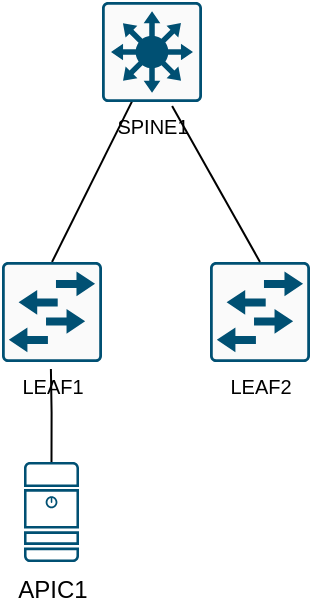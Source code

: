 <mxfile version="22.1.3" type="device" pages="2">
  <diagram name="Fabric" id="OIPJMWk6n2MAYTslY0qE">
    <mxGraphModel dx="1112" dy="610" grid="1" gridSize="10" guides="1" tooltips="1" connect="1" arrows="1" fold="1" page="1" pageScale="1" pageWidth="827" pageHeight="1169" math="0" shadow="0">
      <root>
        <mxCell id="0" />
        <mxCell id="1" parent="0" />
        <mxCell id="PzM4Yw7L1jjKBA7LwHpk-8" style="edgeStyle=none;rounded=0;orthogonalLoop=1;jettySize=auto;html=1;exitX=0.5;exitY=0;exitDx=0;exitDy=0;exitPerimeter=0;endArrow=none;endFill=0;entryX=0.309;entryY=0.976;entryDx=0;entryDy=0;entryPerimeter=0;fontSize=10;" parent="1" source="PzM4Yw7L1jjKBA7LwHpk-2" target="PzM4Yw7L1jjKBA7LwHpk-1" edge="1">
          <mxGeometry relative="1" as="geometry">
            <mxPoint x="330" y="240" as="targetPoint" />
          </mxGeometry>
        </mxCell>
        <mxCell id="PzM4Yw7L1jjKBA7LwHpk-2" value="LEAF1" style="sketch=0;points=[[0.015,0.015,0],[0.985,0.015,0],[0.985,0.985,0],[0.015,0.985,0],[0.25,0,0],[0.5,0,0],[0.75,0,0],[1,0.25,0],[1,0.5,0],[1,0.75,0],[0.75,1,0],[0.5,1,0],[0.25,1,0],[0,0.75,0],[0,0.5,0],[0,0.25,0]];verticalLabelPosition=bottom;html=1;verticalAlign=top;aspect=fixed;align=center;pointerEvents=1;shape=mxgraph.cisco19.rect;prIcon=workgroup_switch;fillColor=#FAFAFA;strokeColor=#005073;fontSize=10;" parent="1" vertex="1">
          <mxGeometry x="230" y="330" width="50" height="50" as="geometry" />
        </mxCell>
        <mxCell id="PzM4Yw7L1jjKBA7LwHpk-4" value="LEAF2" style="sketch=0;points=[[0.015,0.015,0],[0.985,0.015,0],[0.985,0.985,0],[0.015,0.985,0],[0.25,0,0],[0.5,0,0],[0.75,0,0],[1,0.25,0],[1,0.5,0],[1,0.75,0],[0.75,1,0],[0.5,1,0],[0.25,1,0],[0,0.75,0],[0,0.5,0],[0,0.25,0]];verticalLabelPosition=bottom;html=1;verticalAlign=top;aspect=fixed;align=center;pointerEvents=1;shape=mxgraph.cisco19.rect;prIcon=workgroup_switch;fillColor=#FAFAFA;strokeColor=#005073;fontSize=10;" parent="1" vertex="1">
          <mxGeometry x="334" y="330" width="50" height="50" as="geometry" />
        </mxCell>
        <mxCell id="PzM4Yw7L1jjKBA7LwHpk-11" style="edgeStyle=none;rounded=0;orthogonalLoop=1;jettySize=auto;html=1;exitX=0.5;exitY=0;exitDx=0;exitDy=0;exitPerimeter=0;entryX=0.701;entryY=1.04;entryDx=0;entryDy=0;entryPerimeter=0;endArrow=none;endFill=0;fontSize=10;" parent="1" source="PzM4Yw7L1jjKBA7LwHpk-4" target="PzM4Yw7L1jjKBA7LwHpk-1" edge="1">
          <mxGeometry relative="1" as="geometry" />
        </mxCell>
        <mxCell id="PzM4Yw7L1jjKBA7LwHpk-1" value="SPINE1" style="sketch=0;points=[[0.015,0.015,0],[0.985,0.015,0],[0.985,0.985,0],[0.015,0.985,0],[0.25,0,0],[0.5,0,0],[0.75,0,0],[1,0.25,0],[1,0.5,0],[1,0.75,0],[0.75,1,0],[0.5,1,0],[0.25,1,0],[0,0.75,0],[0,0.5,0],[0,0.25,0]];verticalLabelPosition=bottom;html=1;verticalAlign=top;aspect=fixed;align=center;pointerEvents=1;shape=mxgraph.cisco19.rect;prIcon=l3_switch;fillColor=#FAFAFA;strokeColor=#005073;fontSize=10;" parent="1" vertex="1">
          <mxGeometry x="280" y="200" width="50" height="50" as="geometry" />
        </mxCell>
        <mxCell id="Bby_qhcTCkHqQ1vZCkiB-2" value="APIC1" style="sketch=0;points=[[0.015,0.015,0],[0.985,0.015,0],[0.985,0.985,0],[0.015,0.985,0],[0.25,0,0],[0.5,0,0],[0.75,0,0],[1,0.25,0],[1,0.5,0],[1,0.75,0],[0.75,1,0],[0.5,1,0],[0.25,1,0],[0,0.75,0],[0,0.5,0],[0,0.25,0]];verticalLabelPosition=bottom;html=1;verticalAlign=top;aspect=fixed;align=center;pointerEvents=1;shape=mxgraph.cisco19.server;fillColor=#005073;strokeColor=none;" vertex="1" parent="1">
          <mxGeometry x="241" y="430" width="27.5" height="50" as="geometry" />
        </mxCell>
        <mxCell id="Bby_qhcTCkHqQ1vZCkiB-3" style="edgeStyle=orthogonalEdgeStyle;rounded=0;orthogonalLoop=1;jettySize=auto;html=1;exitX=0.5;exitY=0;exitDx=0;exitDy=0;exitPerimeter=0;entryX=0.489;entryY=1.069;entryDx=0;entryDy=0;entryPerimeter=0;endArrow=none;endFill=0;" edge="1" parent="1" source="Bby_qhcTCkHqQ1vZCkiB-2" target="PzM4Yw7L1jjKBA7LwHpk-2">
          <mxGeometry relative="1" as="geometry" />
        </mxCell>
      </root>
    </mxGraphModel>
  </diagram>
  <diagram id="nBC4kXDsKFdMpgowvClM" name="Tenants">
    <mxGraphModel dx="570" dy="313" grid="1" gridSize="10" guides="1" tooltips="1" connect="1" arrows="1" fold="1" page="1" pageScale="1" pageWidth="827" pageHeight="1169" math="0" shadow="0">
      <root>
        <mxCell id="0" />
        <mxCell id="1" parent="0" />
        <mxCell id="jl3WwSV1_X9RbyCpQwBn-3" value="" style="rounded=1;whiteSpace=wrap;html=1;strokeColor=#660066;" vertex="1" parent="1">
          <mxGeometry x="440" y="270" width="160" height="175" as="geometry" />
        </mxCell>
        <mxCell id="jl3WwSV1_X9RbyCpQwBn-4" value="TENANTn" style="text;html=1;align=center;verticalAlign=middle;resizable=0;points=[];autosize=1;strokeColor=none;fillColor=none;fontColor=#660066;" vertex="1" parent="1">
          <mxGeometry x="480" y="247.5" width="80" height="30" as="geometry" />
        </mxCell>
        <mxCell id="jl3WwSV1_X9RbyCpQwBn-1" value="" style="rounded=1;whiteSpace=wrap;html=1;strokeColor=#990000;" vertex="1" parent="1">
          <mxGeometry x="120" y="270" width="160" height="175" as="geometry" />
        </mxCell>
        <mxCell id="gHcmGsEf7F4D5HZ_kAoh-1" value="App" style="sketch=0;points=[[0.015,0.015,0],[0.985,0.015,0],[0.985,0.985,0],[0.015,0.985,0],[0.25,0,0],[0.5,0,0],[0.75,0,0],[1,0.25,0],[1,0.5,0],[1,0.75,0],[0.75,1,0],[0.5,1,0],[0.25,1,0],[0,0.75,0],[0,0.5,0],[0,0.25,0]];verticalLabelPosition=bottom;html=1;verticalAlign=top;aspect=fixed;align=center;pointerEvents=1;shape=mxgraph.cisco19.server;fillColor=#005073;strokeColor=none;" vertex="1" parent="1">
          <mxGeometry x="130" y="280" width="27.5" height="50" as="geometry" />
        </mxCell>
        <mxCell id="gHcmGsEf7F4D5HZ_kAoh-2" value="DB" style="sketch=0;points=[[0.015,0.015,0],[0.985,0.015,0],[0.985,0.985,0],[0.015,0.985,0],[0.25,0,0],[0.5,0,0],[0.75,0,0],[1,0.25,0],[1,0.5,0],[1,0.75,0],[0.75,1,0],[0.5,1,0],[0.25,1,0],[0,0.75,0],[0,0.5,0],[0,0.25,0]];verticalLabelPosition=bottom;html=1;verticalAlign=top;aspect=fixed;align=center;pointerEvents=1;shape=mxgraph.cisco19.server;fillColor=#005073;strokeColor=none;" vertex="1" parent="1">
          <mxGeometry x="130" y="370" width="27.5" height="50" as="geometry" />
        </mxCell>
        <mxCell id="gHcmGsEf7F4D5HZ_kAoh-3" value="" style="sketch=0;points=[[0.015,0.015,0],[0.985,0.015,0],[0.985,0.985,0],[0.015,0.985,0],[0.25,0,0],[0.5,0,0],[0.75,0,0],[1,0.25,0],[1,0.5,0],[1,0.75,0],[0.75,1,0],[0.5,1,0],[0.25,1,0],[0,0.75,0],[0,0.5,0],[0,0.25,0]];verticalLabelPosition=bottom;html=1;verticalAlign=top;aspect=fixed;align=center;pointerEvents=1;shape=mxgraph.cisco19.rect;prIcon=firewall;fillColor=#FAFAFA;strokeColor=#005073;" vertex="1" parent="1">
          <mxGeometry x="200" y="320" width="64" height="50" as="geometry" />
        </mxCell>
        <mxCell id="gHcmGsEf7F4D5HZ_kAoh-6" value="Internet" style="ellipse;shape=cloud;whiteSpace=wrap;html=1;" vertex="1" parent="1">
          <mxGeometry x="293" y="140" width="120" height="80" as="geometry" />
        </mxCell>
        <mxCell id="gHcmGsEf7F4D5HZ_kAoh-7" value="" style="sketch=0;points=[[0.015,0.015,0],[0.985,0.015,0],[0.985,0.985,0],[0.015,0.985,0],[0.25,0,0],[0.5,0,0],[0.75,0,0],[1,0.25,0],[1,0.5,0],[1,0.75,0],[0.75,1,0],[0.5,1,0],[0.25,1,0],[0,0.75,0],[0,0.5,0],[0,0.25,0]];verticalLabelPosition=bottom;html=1;verticalAlign=top;aspect=fixed;align=center;pointerEvents=1;shape=mxgraph.cisco19.rect;prIcon=firewall;fillColor=#FAFAFA;strokeColor=#005073;" vertex="1" parent="1">
          <mxGeometry x="450" y="320" width="64" height="50" as="geometry" />
        </mxCell>
        <mxCell id="gHcmGsEf7F4D5HZ_kAoh-8" value="App" style="sketch=0;points=[[0.015,0.015,0],[0.985,0.015,0],[0.985,0.985,0],[0.015,0.985,0],[0.25,0,0],[0.5,0,0],[0.75,0,0],[1,0.25,0],[1,0.5,0],[1,0.75,0],[0.75,1,0],[0.5,1,0],[0.25,1,0],[0,0.75,0],[0,0.5,0],[0,0.25,0]];verticalLabelPosition=bottom;html=1;verticalAlign=top;aspect=fixed;align=center;pointerEvents=1;shape=mxgraph.cisco19.server;fillColor=#005073;strokeColor=none;" vertex="1" parent="1">
          <mxGeometry x="560" y="280" width="27.5" height="50" as="geometry" />
        </mxCell>
        <mxCell id="gHcmGsEf7F4D5HZ_kAoh-9" value="DB" style="sketch=0;points=[[0.015,0.015,0],[0.985,0.015,0],[0.985,0.985,0],[0.015,0.985,0],[0.25,0,0],[0.5,0,0],[0.75,0,0],[1,0.25,0],[1,0.5,0],[1,0.75,0],[0.75,1,0],[0.5,1,0],[0.25,1,0],[0,0.75,0],[0,0.5,0],[0,0.25,0]];verticalLabelPosition=bottom;html=1;verticalAlign=top;aspect=fixed;align=center;pointerEvents=1;shape=mxgraph.cisco19.server;fillColor=#005073;strokeColor=none;" vertex="1" parent="1">
          <mxGeometry x="560" y="370" width="27.5" height="50" as="geometry" />
        </mxCell>
        <mxCell id="gHcmGsEf7F4D5HZ_kAoh-10" value="PROD" style="rounded=0;orthogonalLoop=1;jettySize=auto;html=1;exitX=1;exitY=0.5;exitDx=0;exitDy=0;exitPerimeter=0;endArrow=none;endFill=0;entryX=0;entryY=0.75;entryDx=0;entryDy=0;entryPerimeter=0;" edge="1" parent="1" source="gHcmGsEf7F4D5HZ_kAoh-2" target="gHcmGsEf7F4D5HZ_kAoh-3">
          <mxGeometry relative="1" as="geometry">
            <mxPoint x="197" y="355" as="targetPoint" />
          </mxGeometry>
        </mxCell>
        <mxCell id="gHcmGsEf7F4D5HZ_kAoh-11" style="rounded=0;orthogonalLoop=1;jettySize=auto;html=1;exitX=1;exitY=0.5;exitDx=0;exitDy=0;exitPerimeter=0;entryX=0;entryY=0.25;entryDx=0;entryDy=0;entryPerimeter=0;endArrow=none;endFill=0;" edge="1" parent="1" source="gHcmGsEf7F4D5HZ_kAoh-1" target="gHcmGsEf7F4D5HZ_kAoh-3">
          <mxGeometry relative="1" as="geometry" />
        </mxCell>
        <mxCell id="gHcmGsEf7F4D5HZ_kAoh-12" value="DMZ" style="edgeLabel;html=1;align=center;verticalAlign=middle;resizable=0;points=[];" vertex="1" connectable="0" parent="gHcmGsEf7F4D5HZ_kAoh-11">
          <mxGeometry x="-0.062" relative="1" as="geometry">
            <mxPoint as="offset" />
          </mxGeometry>
        </mxCell>
        <mxCell id="gHcmGsEf7F4D5HZ_kAoh-13" value="INTRA" style="rounded=0;orthogonalLoop=1;jettySize=auto;html=1;exitX=1;exitY=0.25;exitDx=0;exitDy=0;exitPerimeter=0;entryX=0;entryY=0.5;entryDx=0;entryDy=0;entryPerimeter=0;endArrow=none;endFill=0;" edge="1" parent="1" source="gHcmGsEf7F4D5HZ_kAoh-7" target="gHcmGsEf7F4D5HZ_kAoh-8">
          <mxGeometry relative="1" as="geometry" />
        </mxCell>
        <mxCell id="gHcmGsEf7F4D5HZ_kAoh-14" style="rounded=0;orthogonalLoop=1;jettySize=auto;html=1;exitX=1.002;exitY=0.602;exitDx=0;exitDy=0;exitPerimeter=0;entryX=-0.14;entryY=0.494;entryDx=0;entryDy=0;entryPerimeter=0;endArrow=none;endFill=0;" edge="1" parent="1" source="gHcmGsEf7F4D5HZ_kAoh-7" target="gHcmGsEf7F4D5HZ_kAoh-9">
          <mxGeometry relative="1" as="geometry">
            <mxPoint x="524" y="343" as="sourcePoint" />
            <mxPoint x="570" y="315" as="targetPoint" />
          </mxGeometry>
        </mxCell>
        <mxCell id="gHcmGsEf7F4D5HZ_kAoh-15" value="DB" style="edgeLabel;html=1;align=center;verticalAlign=middle;resizable=0;points=[];" vertex="1" connectable="0" parent="gHcmGsEf7F4D5HZ_kAoh-14">
          <mxGeometry x="0.076" y="1" relative="1" as="geometry">
            <mxPoint as="offset" />
          </mxGeometry>
        </mxCell>
        <mxCell id="gHcmGsEf7F4D5HZ_kAoh-16" style="edgeStyle=orthogonalEdgeStyle;rounded=0;orthogonalLoop=1;jettySize=auto;html=1;exitX=1;exitY=0.5;exitDx=0;exitDy=0;exitPerimeter=0;entryX=0.137;entryY=0.499;entryDx=0;entryDy=0;entryPerimeter=0;endArrow=none;endFill=0;" edge="1" parent="1" source="gHcmGsEf7F4D5HZ_kAoh-3" target="gHcmGsEf7F4D5HZ_kAoh-5">
          <mxGeometry relative="1" as="geometry" />
        </mxCell>
        <mxCell id="gHcmGsEf7F4D5HZ_kAoh-17" style="edgeStyle=orthogonalEdgeStyle;rounded=0;orthogonalLoop=1;jettySize=auto;html=1;exitX=0;exitY=0.5;exitDx=0;exitDy=0;exitPerimeter=0;entryX=0.804;entryY=0.499;entryDx=0;entryDy=0;entryPerimeter=0;endArrow=none;endFill=0;" edge="1" parent="1" source="gHcmGsEf7F4D5HZ_kAoh-7" target="gHcmGsEf7F4D5HZ_kAoh-5">
          <mxGeometry relative="1" as="geometry" />
        </mxCell>
        <mxCell id="gHcmGsEf7F4D5HZ_kAoh-18" value="ISP1" style="sketch=0;points=[[0.5,0,0],[1,0.5,0],[0.5,1,0],[0,0.5,0],[0.145,0.145,0],[0.856,0.145,0],[0.855,0.856,0],[0.145,0.855,0]];verticalLabelPosition=bottom;html=1;verticalAlign=top;aspect=fixed;align=center;pointerEvents=1;shape=mxgraph.cisco19.rect;prIcon=router;fillColor=#FAFAFA;strokeColor=#005073;" vertex="1" parent="1">
          <mxGeometry x="290" y="245" width="35" height="35" as="geometry" />
        </mxCell>
        <mxCell id="gHcmGsEf7F4D5HZ_kAoh-23" style="rounded=0;orthogonalLoop=1;jettySize=auto;html=1;endArrow=none;endFill=0;entryX=0.5;entryY=0;entryDx=0;entryDy=0;entryPerimeter=0;exitX=0.55;exitY=0.95;exitDx=0;exitDy=0;exitPerimeter=0;" edge="1" parent="1" source="gHcmGsEf7F4D5HZ_kAoh-6" target="gHcmGsEf7F4D5HZ_kAoh-19">
          <mxGeometry relative="1" as="geometry">
            <mxPoint x="330" y="240" as="targetPoint" />
          </mxGeometry>
        </mxCell>
        <mxCell id="gHcmGsEf7F4D5HZ_kAoh-19" value="ISP2" style="sketch=0;points=[[0.5,0,0],[1,0.5,0],[0.5,1,0],[0,0.5,0],[0.145,0.145,0],[0.856,0.145,0],[0.855,0.856,0],[0.145,0.855,0]];verticalLabelPosition=bottom;html=1;verticalAlign=top;aspect=fixed;align=center;pointerEvents=1;shape=mxgraph.cisco19.rect;prIcon=router;fillColor=#FAFAFA;strokeColor=#005073;" vertex="1" parent="1">
          <mxGeometry x="336" y="245" width="35" height="35" as="geometry" />
        </mxCell>
        <mxCell id="gHcmGsEf7F4D5HZ_kAoh-24" style="rounded=0;orthogonalLoop=1;jettySize=auto;html=1;exitX=0.5;exitY=0;exitDx=0;exitDy=0;exitPerimeter=0;endArrow=none;endFill=0;entryX=0.8;entryY=0.8;entryDx=0;entryDy=0;entryPerimeter=0;" edge="1" parent="1" source="gHcmGsEf7F4D5HZ_kAoh-20" target="gHcmGsEf7F4D5HZ_kAoh-6">
          <mxGeometry relative="1" as="geometry" />
        </mxCell>
        <mxCell id="gHcmGsEf7F4D5HZ_kAoh-20" value="ISPn" style="sketch=0;points=[[0.5,0,0],[1,0.5,0],[0.5,1,0],[0,0.5,0],[0.145,0.145,0],[0.856,0.145,0],[0.855,0.856,0],[0.145,0.855,0]];verticalLabelPosition=bottom;html=1;verticalAlign=top;aspect=fixed;align=center;pointerEvents=1;shape=mxgraph.cisco19.rect;prIcon=router;fillColor=#FAFAFA;strokeColor=#005073;" vertex="1" parent="1">
          <mxGeometry x="390" y="245" width="35" height="35" as="geometry" />
        </mxCell>
        <mxCell id="gHcmGsEf7F4D5HZ_kAoh-22" style="rounded=0;orthogonalLoop=1;jettySize=auto;html=1;exitX=0.5;exitY=0;exitDx=0;exitDy=0;exitPerimeter=0;endArrow=none;endFill=0;entryX=0.31;entryY=0.8;entryDx=0;entryDy=0;entryPerimeter=0;" edge="1" parent="1" source="gHcmGsEf7F4D5HZ_kAoh-18" target="gHcmGsEf7F4D5HZ_kAoh-6">
          <mxGeometry relative="1" as="geometry">
            <mxPoint x="310" y="220" as="targetPoint" />
          </mxGeometry>
        </mxCell>
        <mxCell id="gHcmGsEf7F4D5HZ_kAoh-25" style="rounded=0;orthogonalLoop=1;jettySize=auto;html=1;exitX=0.5;exitY=1;exitDx=0;exitDy=0;exitPerimeter=0;endArrow=none;endFill=0;entryX=0.25;entryY=0.25;entryDx=0;entryDy=0;entryPerimeter=0;" edge="1" parent="1" source="gHcmGsEf7F4D5HZ_kAoh-18" target="gHcmGsEf7F4D5HZ_kAoh-5">
          <mxGeometry relative="1" as="geometry" />
        </mxCell>
        <mxCell id="gHcmGsEf7F4D5HZ_kAoh-26" style="edgeStyle=orthogonalEdgeStyle;rounded=0;orthogonalLoop=1;jettySize=auto;html=1;exitX=0.5;exitY=1;exitDx=0;exitDy=0;exitPerimeter=0;entryX=0.509;entryY=0.102;entryDx=0;entryDy=0;entryPerimeter=0;endArrow=none;endFill=0;" edge="1" parent="1" source="gHcmGsEf7F4D5HZ_kAoh-19" target="gHcmGsEf7F4D5HZ_kAoh-5">
          <mxGeometry relative="1" as="geometry" />
        </mxCell>
        <mxCell id="gHcmGsEf7F4D5HZ_kAoh-27" style="rounded=0;orthogonalLoop=1;jettySize=auto;html=1;exitX=0.5;exitY=1;exitDx=0;exitDy=0;exitPerimeter=0;entryX=0.77;entryY=0.211;entryDx=0;entryDy=0;entryPerimeter=0;endArrow=none;endFill=0;" edge="1" parent="1" source="gHcmGsEf7F4D5HZ_kAoh-20" target="gHcmGsEf7F4D5HZ_kAoh-5">
          <mxGeometry relative="1" as="geometry" />
        </mxCell>
        <mxCell id="gHcmGsEf7F4D5HZ_kAoh-5" value="Public" style="ellipse;shape=cloud;whiteSpace=wrap;html=1;" vertex="1" parent="1">
          <mxGeometry x="293.5" y="305" width="120" height="80" as="geometry" />
        </mxCell>
        <mxCell id="jl3WwSV1_X9RbyCpQwBn-2" value="TENANT1" style="text;html=1;align=center;verticalAlign=middle;resizable=0;points=[];autosize=1;strokeColor=none;fillColor=none;fontColor=#990000;" vertex="1" parent="1">
          <mxGeometry x="160" y="247.5" width="80" height="30" as="geometry" />
        </mxCell>
      </root>
    </mxGraphModel>
  </diagram>
</mxfile>
